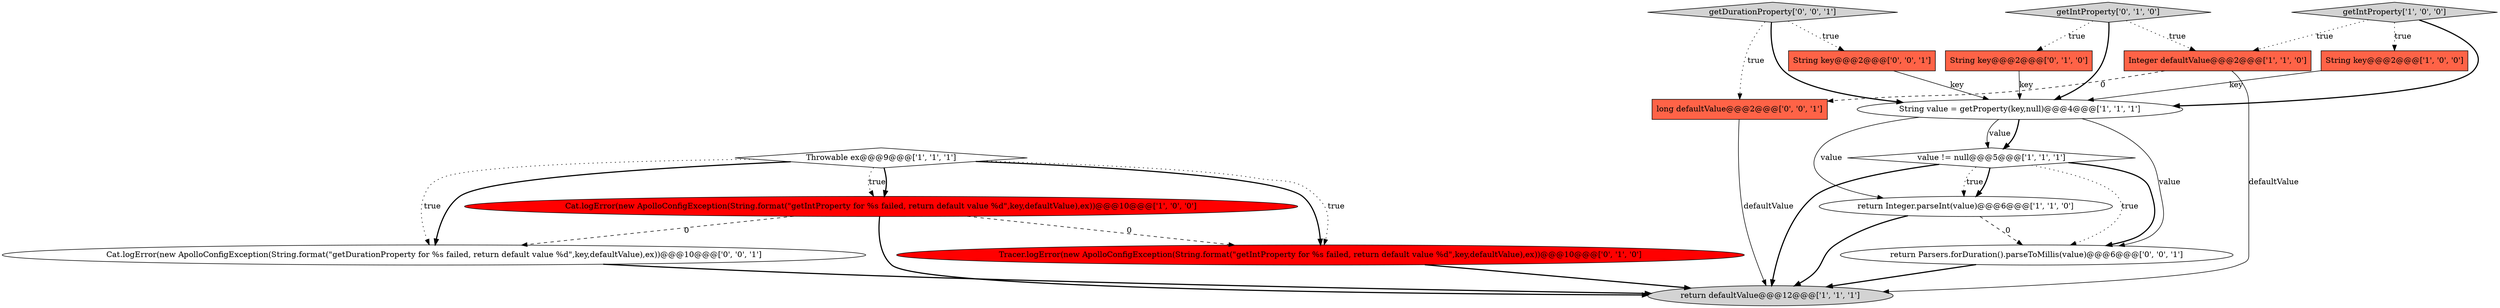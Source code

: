 digraph {
7 [style = filled, label = "Throwable ex@@@9@@@['1', '1', '1']", fillcolor = white, shape = diamond image = "AAA0AAABBB1BBB"];
8 [style = filled, label = "return defaultValue@@@12@@@['1', '1', '1']", fillcolor = lightgray, shape = ellipse image = "AAA0AAABBB1BBB"];
5 [style = filled, label = "Integer defaultValue@@@2@@@['1', '1', '0']", fillcolor = tomato, shape = box image = "AAA0AAABBB1BBB"];
6 [style = filled, label = "value != null@@@5@@@['1', '1', '1']", fillcolor = white, shape = diamond image = "AAA0AAABBB1BBB"];
14 [style = filled, label = "return Parsers.forDuration().parseToMillis(value)@@@6@@@['0', '0', '1']", fillcolor = white, shape = ellipse image = "AAA0AAABBB3BBB"];
15 [style = filled, label = "Cat.logError(new ApolloConfigException(String.format(\"getDurationProperty for %s failed, return default value %d\",key,defaultValue),ex))@@@10@@@['0', '0', '1']", fillcolor = white, shape = ellipse image = "AAA0AAABBB3BBB"];
10 [style = filled, label = "getIntProperty['0', '1', '0']", fillcolor = lightgray, shape = diamond image = "AAA0AAABBB2BBB"];
9 [style = filled, label = "String key@@@2@@@['0', '1', '0']", fillcolor = tomato, shape = box image = "AAA0AAABBB2BBB"];
2 [style = filled, label = "Cat.logError(new ApolloConfigException(String.format(\"getIntProperty for %s failed, return default value %d\",key,defaultValue),ex))@@@10@@@['1', '0', '0']", fillcolor = red, shape = ellipse image = "AAA1AAABBB1BBB"];
4 [style = filled, label = "String value = getProperty(key,null)@@@4@@@['1', '1', '1']", fillcolor = white, shape = ellipse image = "AAA0AAABBB1BBB"];
1 [style = filled, label = "return Integer.parseInt(value)@@@6@@@['1', '1', '0']", fillcolor = white, shape = ellipse image = "AAA0AAABBB1BBB"];
12 [style = filled, label = "String key@@@2@@@['0', '0', '1']", fillcolor = tomato, shape = box image = "AAA0AAABBB3BBB"];
13 [style = filled, label = "long defaultValue@@@2@@@['0', '0', '1']", fillcolor = tomato, shape = box image = "AAA0AAABBB3BBB"];
16 [style = filled, label = "getDurationProperty['0', '0', '1']", fillcolor = lightgray, shape = diamond image = "AAA0AAABBB3BBB"];
3 [style = filled, label = "getIntProperty['1', '0', '0']", fillcolor = lightgray, shape = diamond image = "AAA0AAABBB1BBB"];
0 [style = filled, label = "String key@@@2@@@['1', '0', '0']", fillcolor = tomato, shape = box image = "AAA0AAABBB1BBB"];
11 [style = filled, label = "Tracer.logError(new ApolloConfigException(String.format(\"getIntProperty for %s failed, return default value %d\",key,defaultValue),ex))@@@10@@@['0', '1', '0']", fillcolor = red, shape = ellipse image = "AAA1AAABBB2BBB"];
5->13 [style = dashed, label="0"];
7->2 [style = dotted, label="true"];
7->11 [style = bold, label=""];
16->12 [style = dotted, label="true"];
1->8 [style = bold, label=""];
16->13 [style = dotted, label="true"];
1->14 [style = dashed, label="0"];
4->6 [style = bold, label=""];
4->6 [style = solid, label="value"];
6->1 [style = dotted, label="true"];
13->8 [style = solid, label="defaultValue"];
5->8 [style = solid, label="defaultValue"];
10->9 [style = dotted, label="true"];
10->5 [style = dotted, label="true"];
3->4 [style = bold, label=""];
7->15 [style = dotted, label="true"];
2->15 [style = dashed, label="0"];
6->14 [style = bold, label=""];
9->4 [style = solid, label="key"];
6->1 [style = bold, label=""];
0->4 [style = solid, label="key"];
4->14 [style = solid, label="value"];
6->14 [style = dotted, label="true"];
3->5 [style = dotted, label="true"];
7->11 [style = dotted, label="true"];
7->2 [style = bold, label=""];
12->4 [style = solid, label="key"];
6->8 [style = bold, label=""];
3->0 [style = dotted, label="true"];
10->4 [style = bold, label=""];
11->8 [style = bold, label=""];
7->15 [style = bold, label=""];
2->11 [style = dashed, label="0"];
14->8 [style = bold, label=""];
16->4 [style = bold, label=""];
4->1 [style = solid, label="value"];
15->8 [style = bold, label=""];
2->8 [style = bold, label=""];
}
